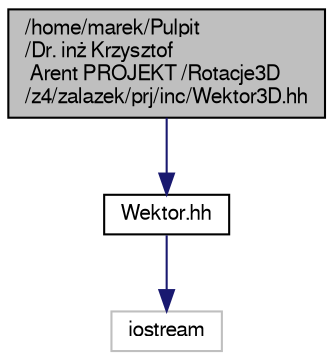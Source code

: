 digraph "/home/marek/Pulpit/Dr. inż Krzysztof Arent PROJEKT /Rotacje3D/z4/zalazek/prj/inc/Wektor3D.hh"
{
 // LATEX_PDF_SIZE
  edge [fontname="FreeSans",fontsize="10",labelfontname="FreeSans",labelfontsize="10"];
  node [fontname="FreeSans",fontsize="10",shape=record];
  Node1 [label="/home/marek/Pulpit\l/Dr. inż Krzysztof\l Arent PROJEKT /Rotacje3D\l/z4/zalazek/prj/inc/Wektor3D.hh",height=0.2,width=0.4,color="black", fillcolor="grey75", style="filled", fontcolor="black",tooltip="Plik zawiera ..."];
  Node1 -> Node2 [color="midnightblue",fontsize="10",style="solid",fontname="FreeSans"];
  Node2 [label="Wektor.hh",height=0.2,width=0.4,color="black", fillcolor="white", style="filled",URL="$a00011.html",tooltip="Ten plik powinien zawierać definicję szablonu Wektor<>"];
  Node2 -> Node3 [color="midnightblue",fontsize="10",style="solid",fontname="FreeSans"];
  Node3 [label="iostream",height=0.2,width=0.4,color="grey75", fillcolor="white", style="filled",tooltip=" "];
}

